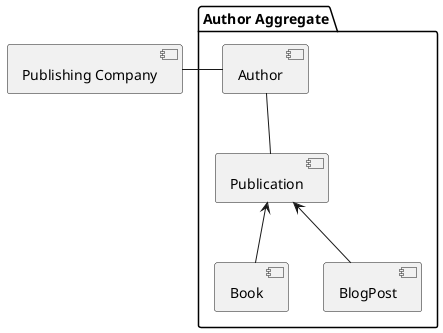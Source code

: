 @startuml

package "Author Aggregate"{
    [Author] as author
    [Book] as book
    [BlogPost] as blogpost
    [Publication] as publication
    
    author -down- publication

    publication <-down- book
    publication <-down- blogpost
}

[Publishing Company] as company

company - author

@enduml
